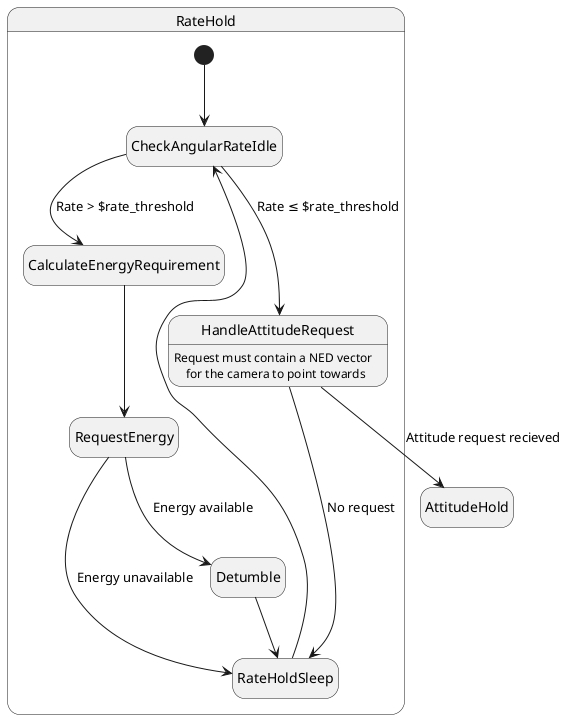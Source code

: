 @startuml rate_hold_preview
hide empty description
state AttitudeHold
state RateHold {
    [*] --> CheckAngularRateIdle
    CheckAngularRateIdle --> HandleAttitudeRequest : Rate ≤ $rate_threshold
    HandleAttitudeRequest --> RateHoldSleep : No request
    HandleAttitudeRequest --> AttitudeHold : Attitude request recieved
    RateHoldSleep --> CheckAngularRateIdle
    CheckAngularRateIdle --> CalculateEnergyRequirement : Rate > $rate_threshold
    CalculateEnergyRequirement --> RequestEnergy
    RequestEnergy --> Detumble : Energy available
    RequestEnergy --> RateHoldSleep : Energy unavailable

    Detumble --> RateHoldSleep

    HandleAttitudeRequest : Request must contain a NED vector\n\
    for the camera to point towards
}
@enduml

